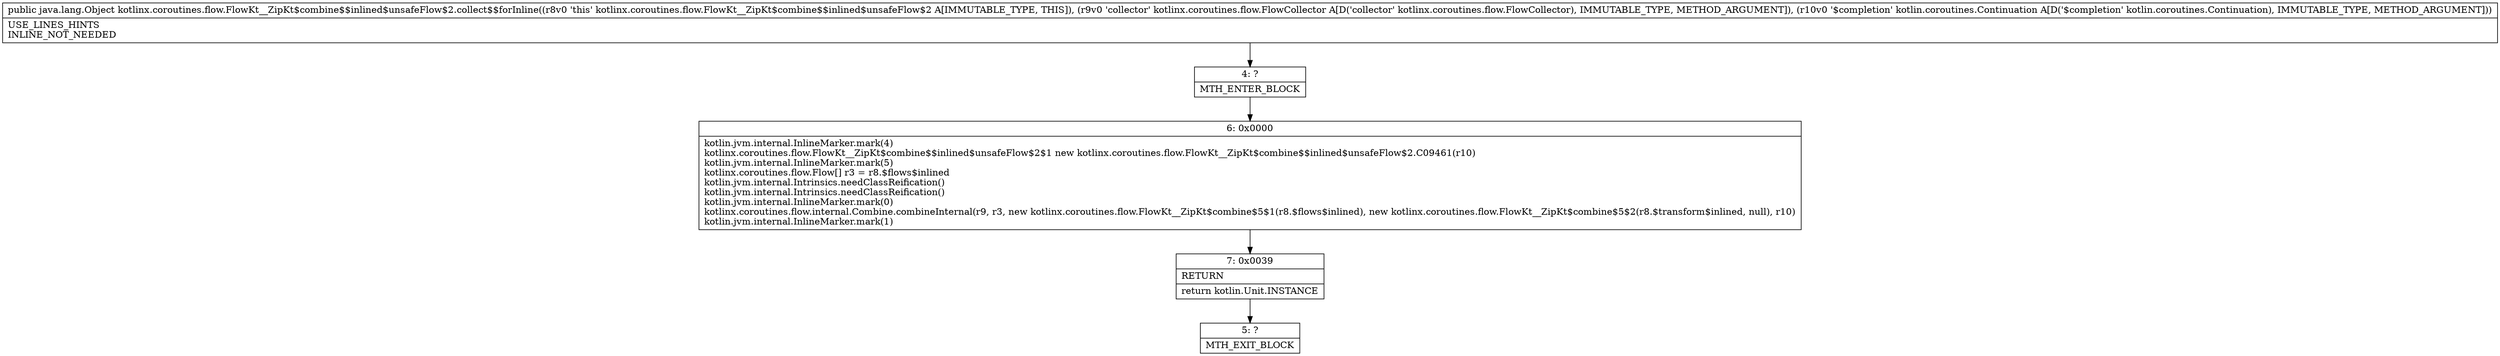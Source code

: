 digraph "CFG forkotlinx.coroutines.flow.FlowKt__ZipKt$combine$$inlined$unsafeFlow$2.collect$$forInline(Lkotlinx\/coroutines\/flow\/FlowCollector;Lkotlin\/coroutines\/Continuation;)Ljava\/lang\/Object;" {
Node_4 [shape=record,label="{4\:\ ?|MTH_ENTER_BLOCK\l}"];
Node_6 [shape=record,label="{6\:\ 0x0000|kotlin.jvm.internal.InlineMarker.mark(4)\lkotlinx.coroutines.flow.FlowKt__ZipKt$combine$$inlined$unsafeFlow$2$1 new kotlinx.coroutines.flow.FlowKt__ZipKt$combine$$inlined$unsafeFlow$2.C09461(r10)\lkotlin.jvm.internal.InlineMarker.mark(5)\lkotlinx.coroutines.flow.Flow[] r3 = r8.$flows$inlined\lkotlin.jvm.internal.Intrinsics.needClassReification()\lkotlin.jvm.internal.Intrinsics.needClassReification()\lkotlin.jvm.internal.InlineMarker.mark(0)\lkotlinx.coroutines.flow.internal.Combine.combineInternal(r9, r3, new kotlinx.coroutines.flow.FlowKt__ZipKt$combine$5$1(r8.$flows$inlined), new kotlinx.coroutines.flow.FlowKt__ZipKt$combine$5$2(r8.$transform$inlined, null), r10)\lkotlin.jvm.internal.InlineMarker.mark(1)\l}"];
Node_7 [shape=record,label="{7\:\ 0x0039|RETURN\l|return kotlin.Unit.INSTANCE\l}"];
Node_5 [shape=record,label="{5\:\ ?|MTH_EXIT_BLOCK\l}"];
MethodNode[shape=record,label="{public java.lang.Object kotlinx.coroutines.flow.FlowKt__ZipKt$combine$$inlined$unsafeFlow$2.collect$$forInline((r8v0 'this' kotlinx.coroutines.flow.FlowKt__ZipKt$combine$$inlined$unsafeFlow$2 A[IMMUTABLE_TYPE, THIS]), (r9v0 'collector' kotlinx.coroutines.flow.FlowCollector A[D('collector' kotlinx.coroutines.flow.FlowCollector), IMMUTABLE_TYPE, METHOD_ARGUMENT]), (r10v0 '$completion' kotlin.coroutines.Continuation A[D('$completion' kotlin.coroutines.Continuation), IMMUTABLE_TYPE, METHOD_ARGUMENT]))  | USE_LINES_HINTS\lINLINE_NOT_NEEDED\l}"];
MethodNode -> Node_4;Node_4 -> Node_6;
Node_6 -> Node_7;
Node_7 -> Node_5;
}

